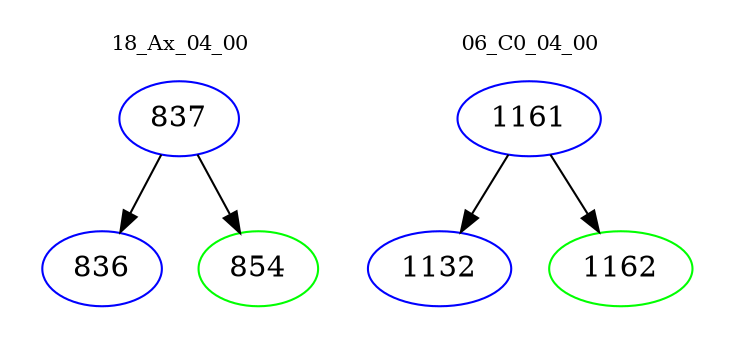 digraph{
subgraph cluster_0 {
color = white
label = "18_Ax_04_00";
fontsize=10;
T0_837 [label="837", color="blue"]
T0_837 -> T0_836 [color="black"]
T0_836 [label="836", color="blue"]
T0_837 -> T0_854 [color="black"]
T0_854 [label="854", color="green"]
}
subgraph cluster_1 {
color = white
label = "06_C0_04_00";
fontsize=10;
T1_1161 [label="1161", color="blue"]
T1_1161 -> T1_1132 [color="black"]
T1_1132 [label="1132", color="blue"]
T1_1161 -> T1_1162 [color="black"]
T1_1162 [label="1162", color="green"]
}
}
